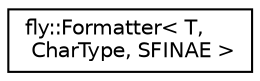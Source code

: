 digraph "Graphical Class Hierarchy"
{
 // LATEX_PDF_SIZE
  edge [fontname="Helvetica",fontsize="10",labelfontname="Helvetica",labelfontsize="10"];
  node [fontname="Helvetica",fontsize="10",shape=record];
  rankdir="LR";
  Node0 [label="fly::Formatter\< T,\l CharType, SFINAE \>",height=0.2,width=0.4,color="black", fillcolor="white", style="filled",URL="$structfly_1_1_formatter.html",tooltip=" "];
}

